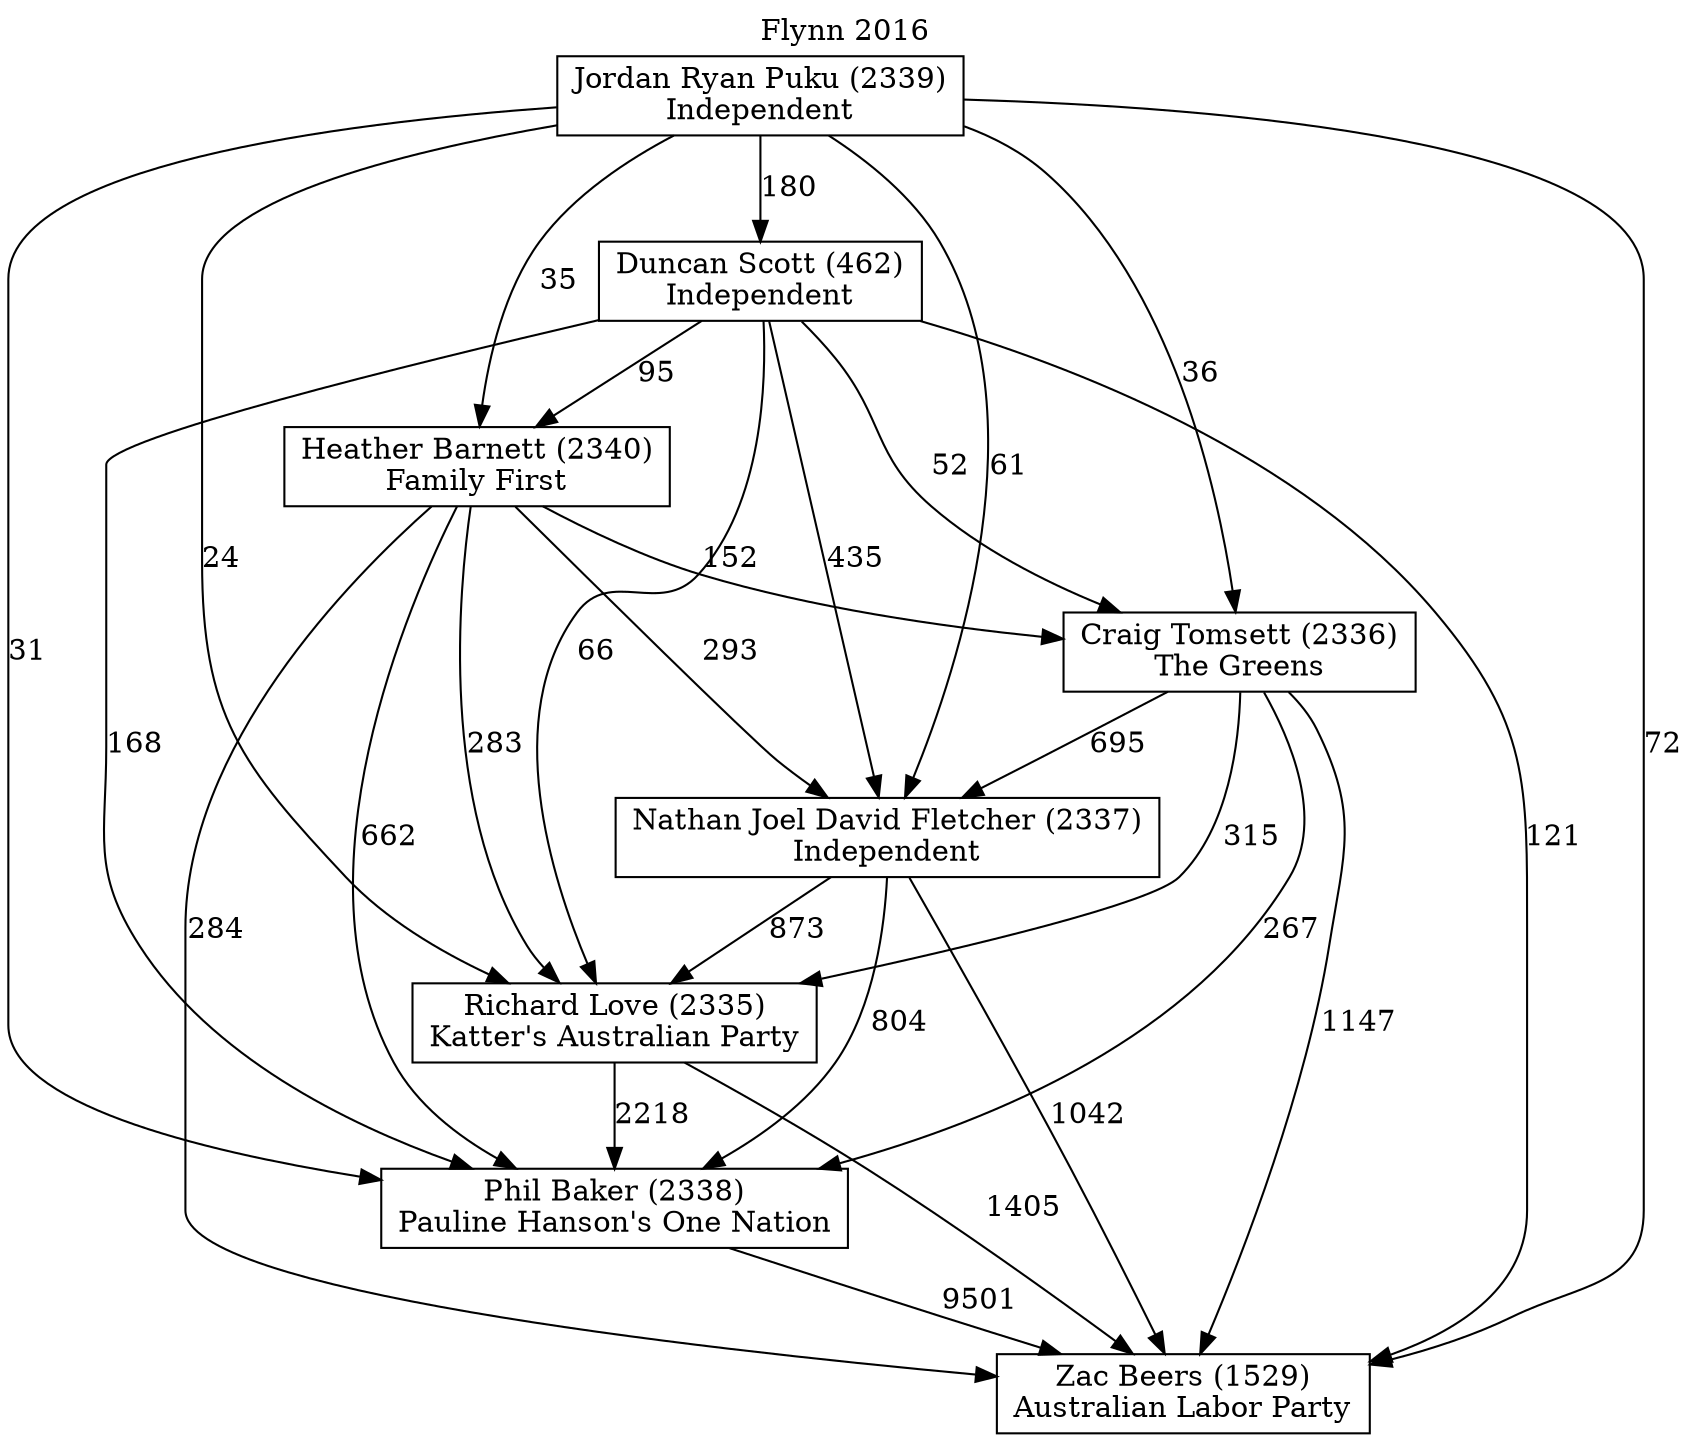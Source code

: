 // House preference flow
digraph "Zac Beers (1529)_Flynn_2016" {
	graph [label="Flynn 2016" labelloc=t mclimit=10]
	node [shape=box]
	"Heather Barnett (2340)" [label="Heather Barnett (2340)
Family First"]
	"Duncan Scott (462)" [label="Duncan Scott (462)
Independent"]
	"Zac Beers (1529)" [label="Zac Beers (1529)
Australian Labor Party"]
	"Phil Baker (2338)" [label="Phil Baker (2338)
Pauline Hanson's One Nation"]
	"Nathan Joel David Fletcher (2337)" [label="Nathan Joel David Fletcher (2337)
Independent"]
	"Craig Tomsett (2336)" [label="Craig Tomsett (2336)
The Greens"]
	"Richard Love (2335)" [label="Richard Love (2335)
Katter's Australian Party"]
	"Jordan Ryan Puku (2339)" [label="Jordan Ryan Puku (2339)
Independent"]
	"Heather Barnett (2340)" -> "Phil Baker (2338)" [label=662]
	"Richard Love (2335)" -> "Zac Beers (1529)" [label=1405]
	"Duncan Scott (462)" -> "Craig Tomsett (2336)" [label=52]
	"Richard Love (2335)" -> "Phil Baker (2338)" [label=2218]
	"Heather Barnett (2340)" -> "Nathan Joel David Fletcher (2337)" [label=293]
	"Nathan Joel David Fletcher (2337)" -> "Richard Love (2335)" [label=873]
	"Craig Tomsett (2336)" -> "Phil Baker (2338)" [label=267]
	"Duncan Scott (462)" -> "Phil Baker (2338)" [label=168]
	"Heather Barnett (2340)" -> "Zac Beers (1529)" [label=284]
	"Duncan Scott (462)" -> "Richard Love (2335)" [label=66]
	"Jordan Ryan Puku (2339)" -> "Zac Beers (1529)" [label=72]
	"Craig Tomsett (2336)" -> "Richard Love (2335)" [label=315]
	"Jordan Ryan Puku (2339)" -> "Nathan Joel David Fletcher (2337)" [label=61]
	"Jordan Ryan Puku (2339)" -> "Duncan Scott (462)" [label=180]
	"Jordan Ryan Puku (2339)" -> "Richard Love (2335)" [label=24]
	"Jordan Ryan Puku (2339)" -> "Heather Barnett (2340)" [label=35]
	"Nathan Joel David Fletcher (2337)" -> "Zac Beers (1529)" [label=1042]
	"Craig Tomsett (2336)" -> "Nathan Joel David Fletcher (2337)" [label=695]
	"Duncan Scott (462)" -> "Heather Barnett (2340)" [label=95]
	"Craig Tomsett (2336)" -> "Zac Beers (1529)" [label=1147]
	"Phil Baker (2338)" -> "Zac Beers (1529)" [label=9501]
	"Heather Barnett (2340)" -> "Richard Love (2335)" [label=283]
	"Jordan Ryan Puku (2339)" -> "Craig Tomsett (2336)" [label=36]
	"Duncan Scott (462)" -> "Zac Beers (1529)" [label=121]
	"Heather Barnett (2340)" -> "Craig Tomsett (2336)" [label=152]
	"Duncan Scott (462)" -> "Nathan Joel David Fletcher (2337)" [label=435]
	"Nathan Joel David Fletcher (2337)" -> "Phil Baker (2338)" [label=804]
	"Jordan Ryan Puku (2339)" -> "Phil Baker (2338)" [label=31]
}
